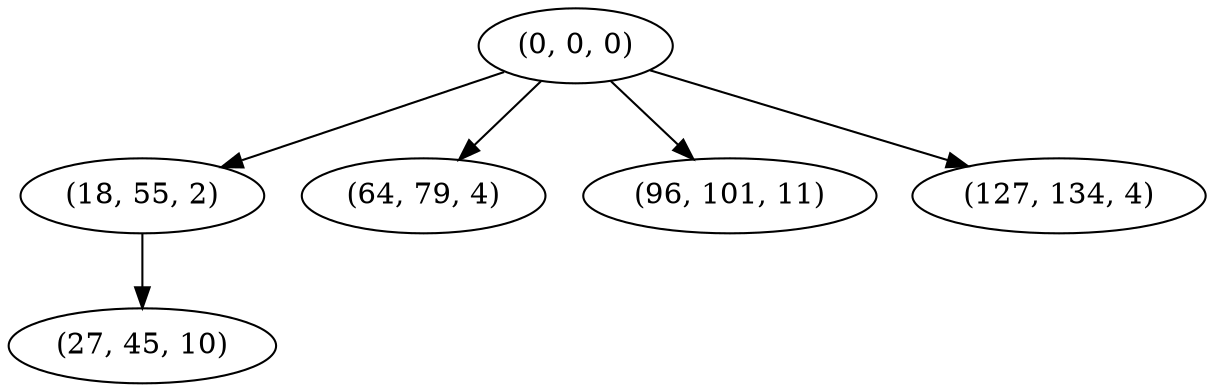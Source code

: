 digraph tree {
    "(0, 0, 0)";
    "(18, 55, 2)";
    "(27, 45, 10)";
    "(64, 79, 4)";
    "(96, 101, 11)";
    "(127, 134, 4)";
    "(0, 0, 0)" -> "(18, 55, 2)";
    "(0, 0, 0)" -> "(64, 79, 4)";
    "(0, 0, 0)" -> "(96, 101, 11)";
    "(0, 0, 0)" -> "(127, 134, 4)";
    "(18, 55, 2)" -> "(27, 45, 10)";
}
